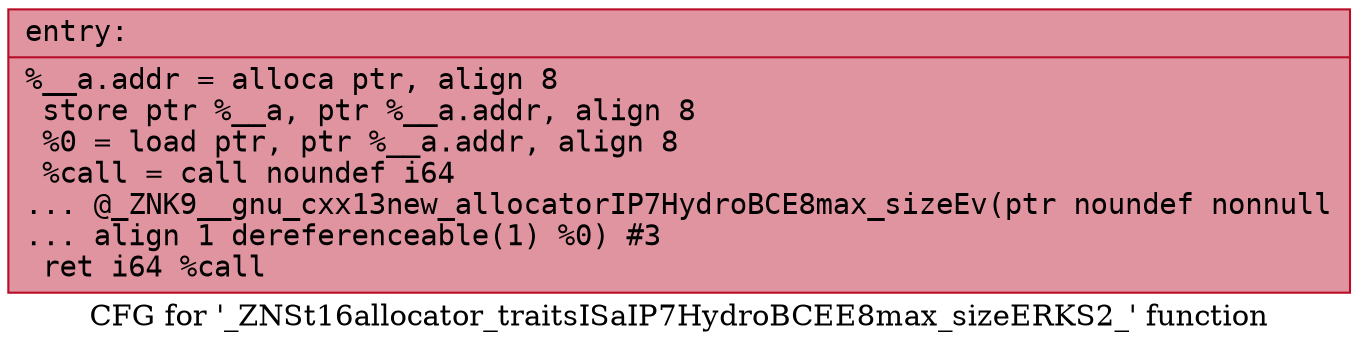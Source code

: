 digraph "CFG for '_ZNSt16allocator_traitsISaIP7HydroBCEE8max_sizeERKS2_' function" {
	label="CFG for '_ZNSt16allocator_traitsISaIP7HydroBCEE8max_sizeERKS2_' function";

	Node0x5618699568f0 [shape=record,color="#b70d28ff", style=filled, fillcolor="#b70d2870" fontname="Courier",label="{entry:\l|  %__a.addr = alloca ptr, align 8\l  store ptr %__a, ptr %__a.addr, align 8\l  %0 = load ptr, ptr %__a.addr, align 8\l  %call = call noundef i64\l... @_ZNK9__gnu_cxx13new_allocatorIP7HydroBCE8max_sizeEv(ptr noundef nonnull\l... align 1 dereferenceable(1) %0) #3\l  ret i64 %call\l}"];
}
